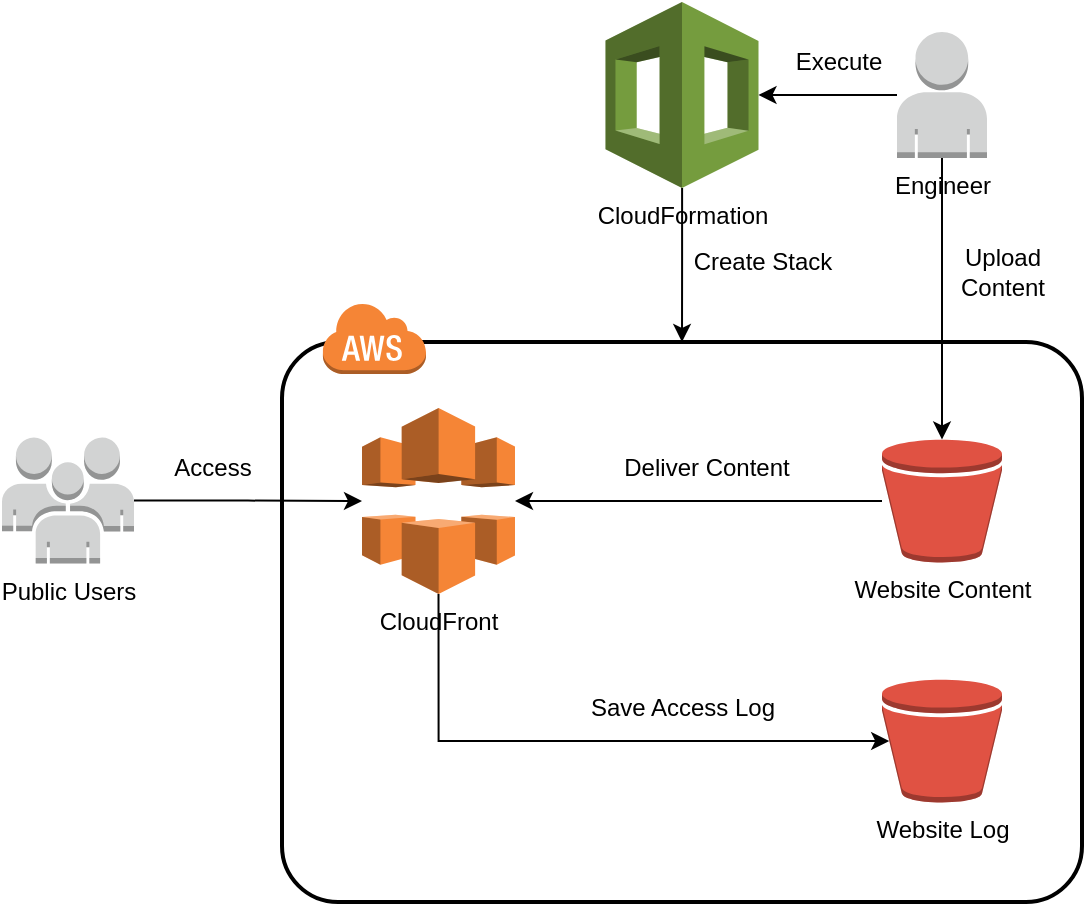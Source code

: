<mxfile version="13.7.9" type="device"><diagram id="H7m01Tq5H9gouTfPsDsj" name="AWS"><mxGraphModel dx="946" dy="614" grid="1" gridSize="10" guides="1" tooltips="1" connect="1" arrows="1" fold="1" page="1" pageScale="1" pageWidth="827" pageHeight="1169" math="0" shadow="0"><root><mxCell id="0"/><mxCell id="1" parent="0"/><mxCell id="7td-fAWGc02CBw8HRiAN-22" value="" style="rounded=1;arcSize=10;dashed=0;fillColor=none;gradientColor=none;strokeWidth=2;" vertex="1" parent="1"><mxGeometry x="160" y="200" width="400" height="280" as="geometry"/></mxCell><mxCell id="7td-fAWGc02CBw8HRiAN-20" style="edgeStyle=orthogonalEdgeStyle;rounded=0;orthogonalLoop=1;jettySize=auto;html=1;" edge="1" parent="1" source="7td-fAWGc02CBw8HRiAN-1" target="7td-fAWGc02CBw8HRiAN-4"><mxGeometry relative="1" as="geometry"/></mxCell><mxCell id="7td-fAWGc02CBw8HRiAN-1" value="Website Content" style="outlineConnect=0;dashed=0;verticalLabelPosition=bottom;verticalAlign=top;align=center;html=1;shape=mxgraph.aws3.bucket;fillColor=#E05243;gradientColor=none;" vertex="1" parent="1"><mxGeometry x="460" y="248.75" width="60" height="61.5" as="geometry"/></mxCell><mxCell id="7td-fAWGc02CBw8HRiAN-2" value="Website Log" style="outlineConnect=0;dashed=0;verticalLabelPosition=bottom;verticalAlign=top;align=center;html=1;shape=mxgraph.aws3.bucket;fillColor=#E05243;gradientColor=none;" vertex="1" parent="1"><mxGeometry x="460" y="368.75" width="60" height="61.5" as="geometry"/></mxCell><mxCell id="7td-fAWGc02CBw8HRiAN-14" style="edgeStyle=orthogonalEdgeStyle;rounded=0;orthogonalLoop=1;jettySize=auto;html=1;entryX=0.5;entryY=0;entryDx=0;entryDy=0;" edge="1" parent="1" source="7td-fAWGc02CBw8HRiAN-3"><mxGeometry relative="1" as="geometry"><mxPoint x="360" y="200" as="targetPoint"/></mxGeometry></mxCell><mxCell id="7td-fAWGc02CBw8HRiAN-3" value="CloudFormation" style="outlineConnect=0;dashed=0;verticalLabelPosition=bottom;verticalAlign=top;align=center;html=1;shape=mxgraph.aws3.cloudformation;fillColor=#759C3E;gradientColor=none;" vertex="1" parent="1"><mxGeometry x="321.75" y="30" width="76.5" height="93" as="geometry"/></mxCell><mxCell id="7td-fAWGc02CBw8HRiAN-13" style="edgeStyle=orthogonalEdgeStyle;rounded=0;orthogonalLoop=1;jettySize=auto;html=1;entryX=0.06;entryY=0.5;entryDx=0;entryDy=0;entryPerimeter=0;exitX=0.5;exitY=1;exitDx=0;exitDy=0;exitPerimeter=0;" edge="1" parent="1" source="7td-fAWGc02CBw8HRiAN-4" target="7td-fAWGc02CBw8HRiAN-2"><mxGeometry relative="1" as="geometry"><Array as="points"><mxPoint x="238" y="399.75"/></Array></mxGeometry></mxCell><mxCell id="7td-fAWGc02CBw8HRiAN-4" value="CloudFront" style="outlineConnect=0;dashed=0;verticalLabelPosition=bottom;verticalAlign=top;align=center;html=1;shape=mxgraph.aws3.cloudfront;fillColor=#F58536;gradientColor=none;" vertex="1" parent="1"><mxGeometry x="200" y="233" width="76.5" height="93" as="geometry"/></mxCell><mxCell id="7td-fAWGc02CBw8HRiAN-6" style="edgeStyle=orthogonalEdgeStyle;rounded=0;orthogonalLoop=1;jettySize=auto;html=1;" edge="1" parent="1" source="7td-fAWGc02CBw8HRiAN-5" target="7td-fAWGc02CBw8HRiAN-3"><mxGeometry relative="1" as="geometry"/></mxCell><mxCell id="7td-fAWGc02CBw8HRiAN-7" style="edgeStyle=orthogonalEdgeStyle;rounded=0;orthogonalLoop=1;jettySize=auto;html=1;entryX=0.5;entryY=0;entryDx=0;entryDy=0;entryPerimeter=0;" edge="1" parent="1" source="7td-fAWGc02CBw8HRiAN-5" target="7td-fAWGc02CBw8HRiAN-1"><mxGeometry relative="1" as="geometry"/></mxCell><mxCell id="7td-fAWGc02CBw8HRiAN-5" value="Engineer" style="outlineConnect=0;dashed=0;verticalLabelPosition=bottom;verticalAlign=top;align=center;html=1;shape=mxgraph.aws3.user;fillColor=#D2D3D3;gradientColor=none;" vertex="1" parent="1"><mxGeometry x="467.5" y="45" width="45" height="63" as="geometry"/></mxCell><mxCell id="7td-fAWGc02CBw8HRiAN-9" style="edgeStyle=orthogonalEdgeStyle;rounded=0;orthogonalLoop=1;jettySize=auto;html=1;entryX=0;entryY=0.5;entryDx=0;entryDy=0;entryPerimeter=0;" edge="1" parent="1" source="7td-fAWGc02CBw8HRiAN-8" target="7td-fAWGc02CBw8HRiAN-4"><mxGeometry relative="1" as="geometry"/></mxCell><mxCell id="7td-fAWGc02CBw8HRiAN-8" value="Public Users" style="outlineConnect=0;dashed=0;verticalLabelPosition=bottom;verticalAlign=top;align=center;html=1;shape=mxgraph.aws3.users;fillColor=#D2D3D3;gradientColor=none;" vertex="1" parent="1"><mxGeometry x="20" y="247.75" width="66" height="63" as="geometry"/></mxCell><mxCell id="7td-fAWGc02CBw8HRiAN-15" value="Execute" style="text;html=1;align=center;verticalAlign=middle;resizable=0;points=[];autosize=1;" vertex="1" parent="1"><mxGeometry x="407.5" y="50" width="60" height="20" as="geometry"/></mxCell><mxCell id="7td-fAWGc02CBw8HRiAN-16" value="Upload&lt;br&gt;Content" style="text;html=1;align=center;verticalAlign=middle;resizable=0;points=[];autosize=1;" vertex="1" parent="1"><mxGeometry x="490" y="150" width="60" height="30" as="geometry"/></mxCell><mxCell id="7td-fAWGc02CBw8HRiAN-17" value="Create Stack" style="text;html=1;align=center;verticalAlign=middle;resizable=0;points=[];autosize=1;" vertex="1" parent="1"><mxGeometry x="360" y="150" width="80" height="20" as="geometry"/></mxCell><mxCell id="7td-fAWGc02CBw8HRiAN-18" value="Access" style="text;html=1;align=center;verticalAlign=middle;resizable=0;points=[];autosize=1;" vertex="1" parent="1"><mxGeometry x="100" y="253" width="50" height="20" as="geometry"/></mxCell><mxCell id="7td-fAWGc02CBw8HRiAN-19" value="Deliver Content" style="text;html=1;align=center;verticalAlign=middle;resizable=0;points=[];autosize=1;" vertex="1" parent="1"><mxGeometry x="321.75" y="253" width="100" height="20" as="geometry"/></mxCell><mxCell id="7td-fAWGc02CBw8HRiAN-21" value="Save Access Log" style="text;html=1;align=center;verticalAlign=middle;resizable=0;points=[];autosize=1;" vertex="1" parent="1"><mxGeometry x="305" y="373" width="110" height="20" as="geometry"/></mxCell><mxCell id="7td-fAWGc02CBw8HRiAN-23" value="" style="dashed=0;html=1;shape=mxgraph.aws3.cloud;fillColor=#F58536;gradientColor=none;dashed=0;" vertex="1" parent="1"><mxGeometry x="180" y="180" width="52" height="36" as="geometry"/></mxCell></root></mxGraphModel></diagram></mxfile>